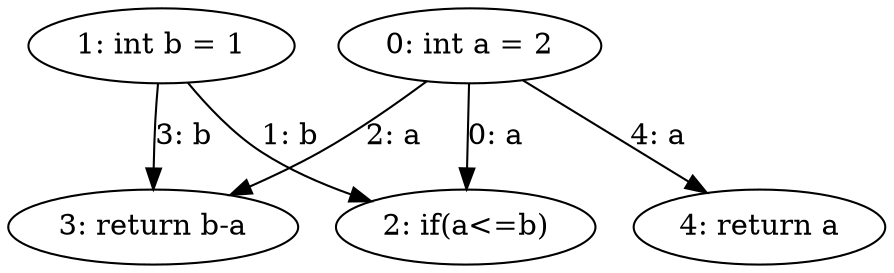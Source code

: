 digraph G {
  1 [ label="0: int a = 2" ];
  2 [ label="1: int b = 1" ];
  3 [ label="2: if(a<=b)" ];
  4 [ label="3: return b-a" ];
  5 [ label="4: return a" ];
  1 -> 3 [ label="0: a" ];
  2 -> 3 [ label="1: b" ];
  1 -> 4 [ label="2: a" ];
  2 -> 4 [ label="3: b" ];
  1 -> 5 [ label="4: a" ];
}
